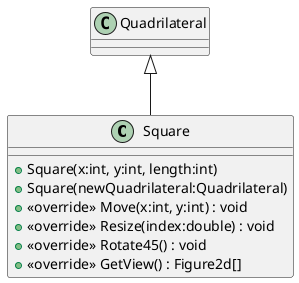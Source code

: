 @startuml
class Square {
    + Square(x:int, y:int, length:int)
    + Square(newQuadrilateral:Quadrilateral)
    + <<override>> Move(x:int, y:int) : void
    + <<override>> Resize(index:double) : void
    + <<override>> Rotate45() : void
    + <<override>> GetView() : Figure2d[]
}
Quadrilateral <|-- Square
@enduml
